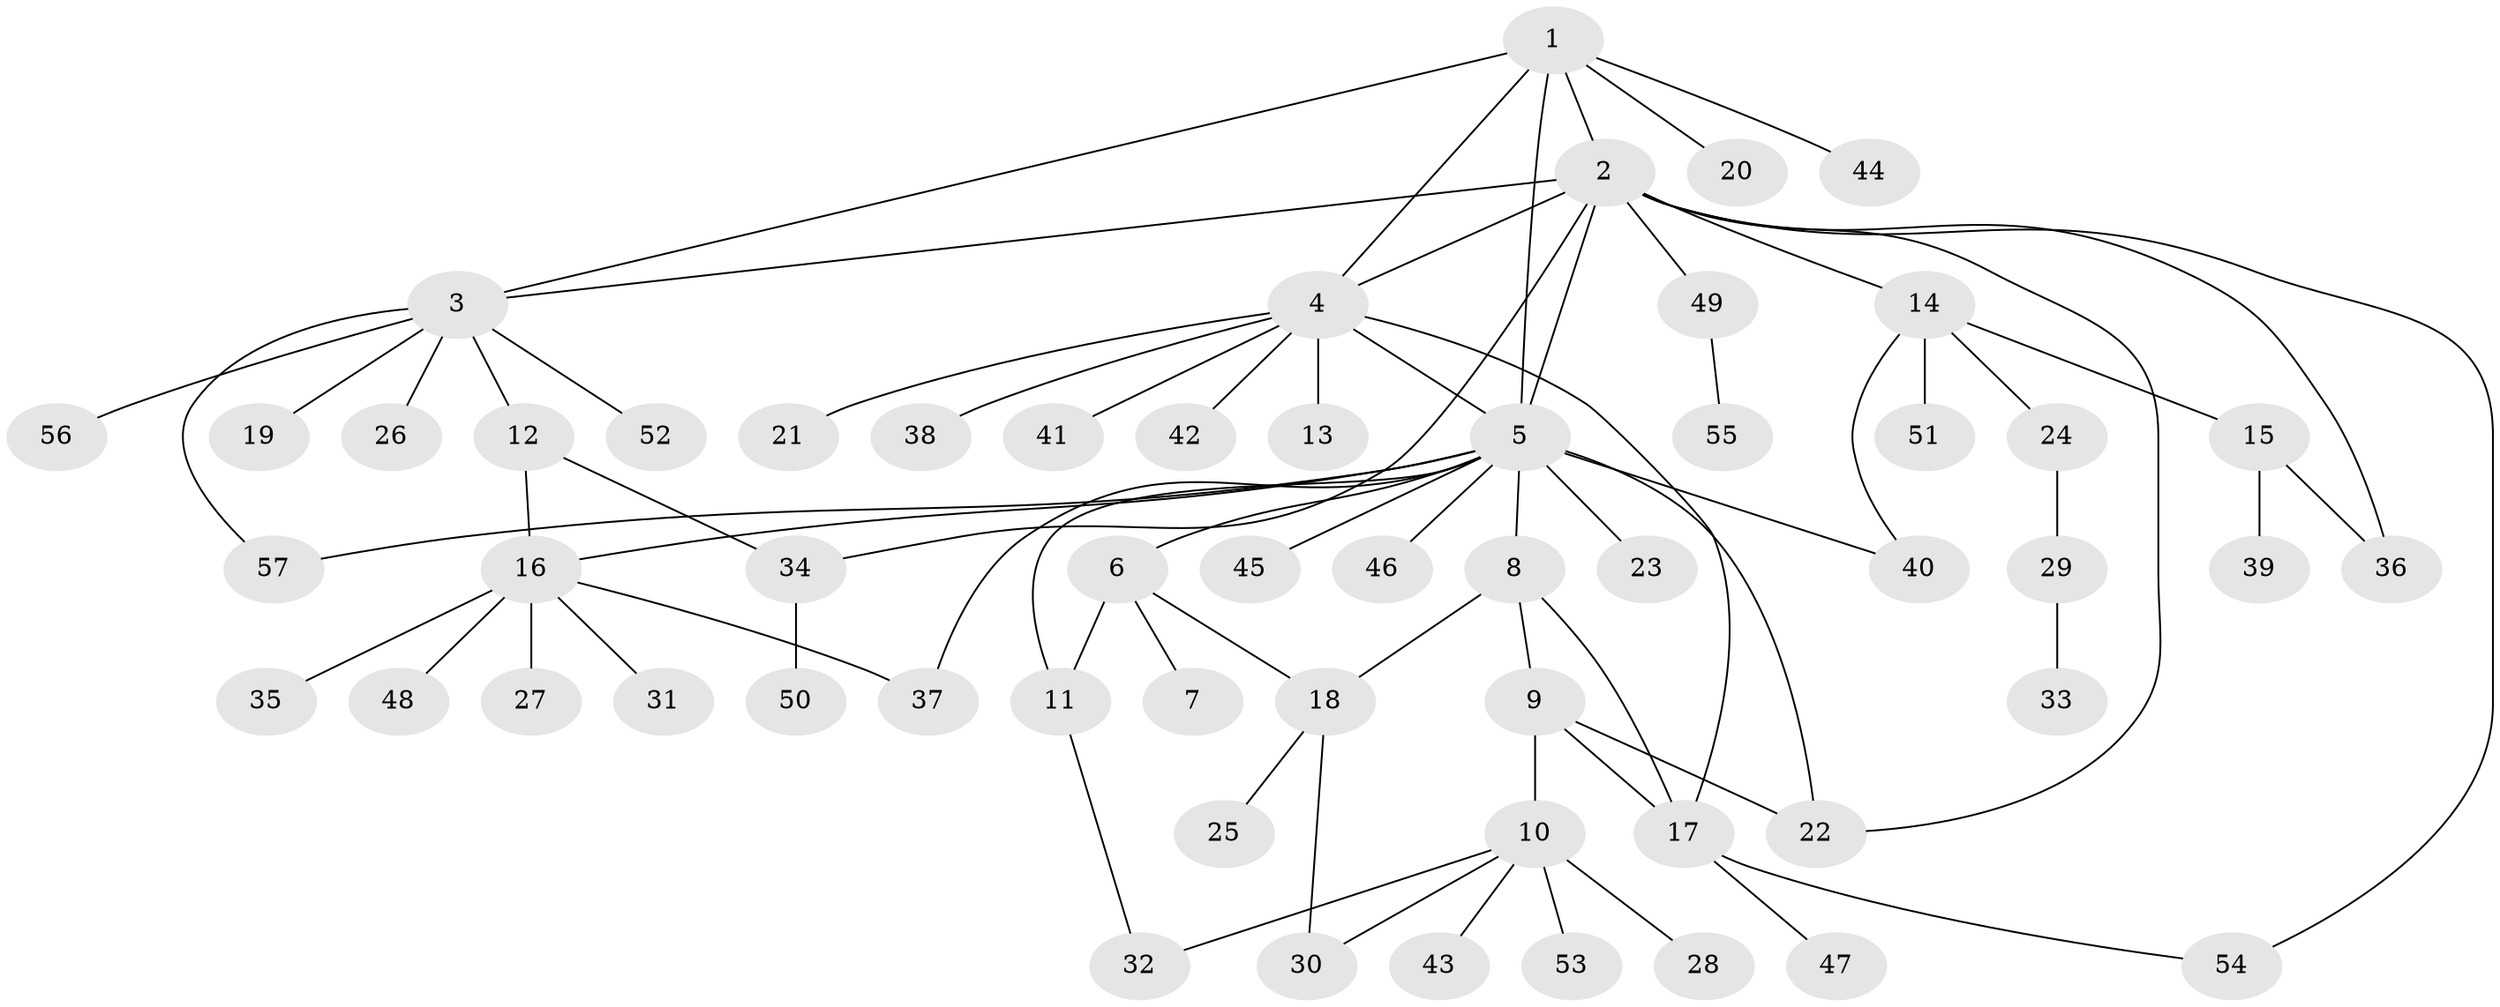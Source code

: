 // original degree distribution, {7: 0.025, 12: 0.0125, 9: 0.0125, 11: 0.0125, 16: 0.0125, 5: 0.05, 1: 0.525, 4: 0.0375, 3: 0.05, 2: 0.225, 6: 0.025, 8: 0.0125}
// Generated by graph-tools (version 1.1) at 2025/50/03/04/25 22:50:11]
// undirected, 57 vertices, 75 edges
graph export_dot {
  node [color=gray90,style=filled];
  1;
  2;
  3;
  4;
  5;
  6;
  7;
  8;
  9;
  10;
  11;
  12;
  13;
  14;
  15;
  16;
  17;
  18;
  19;
  20;
  21;
  22;
  23;
  24;
  25;
  26;
  27;
  28;
  29;
  30;
  31;
  32;
  33;
  34;
  35;
  36;
  37;
  38;
  39;
  40;
  41;
  42;
  43;
  44;
  45;
  46;
  47;
  48;
  49;
  50;
  51;
  52;
  53;
  54;
  55;
  56;
  57;
  1 -- 2 [weight=1.0];
  1 -- 3 [weight=1.0];
  1 -- 4 [weight=1.0];
  1 -- 5 [weight=1.0];
  1 -- 20 [weight=1.0];
  1 -- 44 [weight=1.0];
  2 -- 3 [weight=1.0];
  2 -- 4 [weight=1.0];
  2 -- 5 [weight=1.0];
  2 -- 14 [weight=1.0];
  2 -- 22 [weight=1.0];
  2 -- 34 [weight=1.0];
  2 -- 36 [weight=1.0];
  2 -- 49 [weight=1.0];
  2 -- 54 [weight=1.0];
  3 -- 12 [weight=1.0];
  3 -- 19 [weight=1.0];
  3 -- 26 [weight=1.0];
  3 -- 52 [weight=1.0];
  3 -- 56 [weight=1.0];
  3 -- 57 [weight=1.0];
  4 -- 5 [weight=1.0];
  4 -- 13 [weight=1.0];
  4 -- 17 [weight=1.0];
  4 -- 21 [weight=1.0];
  4 -- 38 [weight=1.0];
  4 -- 41 [weight=1.0];
  4 -- 42 [weight=1.0];
  5 -- 6 [weight=1.0];
  5 -- 8 [weight=1.0];
  5 -- 11 [weight=1.0];
  5 -- 16 [weight=1.0];
  5 -- 22 [weight=1.0];
  5 -- 23 [weight=1.0];
  5 -- 37 [weight=1.0];
  5 -- 40 [weight=1.0];
  5 -- 45 [weight=1.0];
  5 -- 46 [weight=1.0];
  5 -- 57 [weight=1.0];
  6 -- 7 [weight=1.0];
  6 -- 11 [weight=1.0];
  6 -- 18 [weight=1.0];
  8 -- 9 [weight=1.0];
  8 -- 17 [weight=1.0];
  8 -- 18 [weight=1.0];
  9 -- 10 [weight=2.0];
  9 -- 17 [weight=1.0];
  9 -- 22 [weight=1.0];
  10 -- 28 [weight=1.0];
  10 -- 30 [weight=1.0];
  10 -- 32 [weight=1.0];
  10 -- 43 [weight=1.0];
  10 -- 53 [weight=1.0];
  11 -- 32 [weight=1.0];
  12 -- 16 [weight=1.0];
  12 -- 34 [weight=1.0];
  14 -- 15 [weight=1.0];
  14 -- 24 [weight=1.0];
  14 -- 40 [weight=1.0];
  14 -- 51 [weight=1.0];
  15 -- 36 [weight=1.0];
  15 -- 39 [weight=1.0];
  16 -- 27 [weight=1.0];
  16 -- 31 [weight=1.0];
  16 -- 35 [weight=1.0];
  16 -- 37 [weight=1.0];
  16 -- 48 [weight=1.0];
  17 -- 47 [weight=1.0];
  17 -- 54 [weight=1.0];
  18 -- 25 [weight=1.0];
  18 -- 30 [weight=1.0];
  24 -- 29 [weight=2.0];
  29 -- 33 [weight=1.0];
  34 -- 50 [weight=1.0];
  49 -- 55 [weight=1.0];
}
